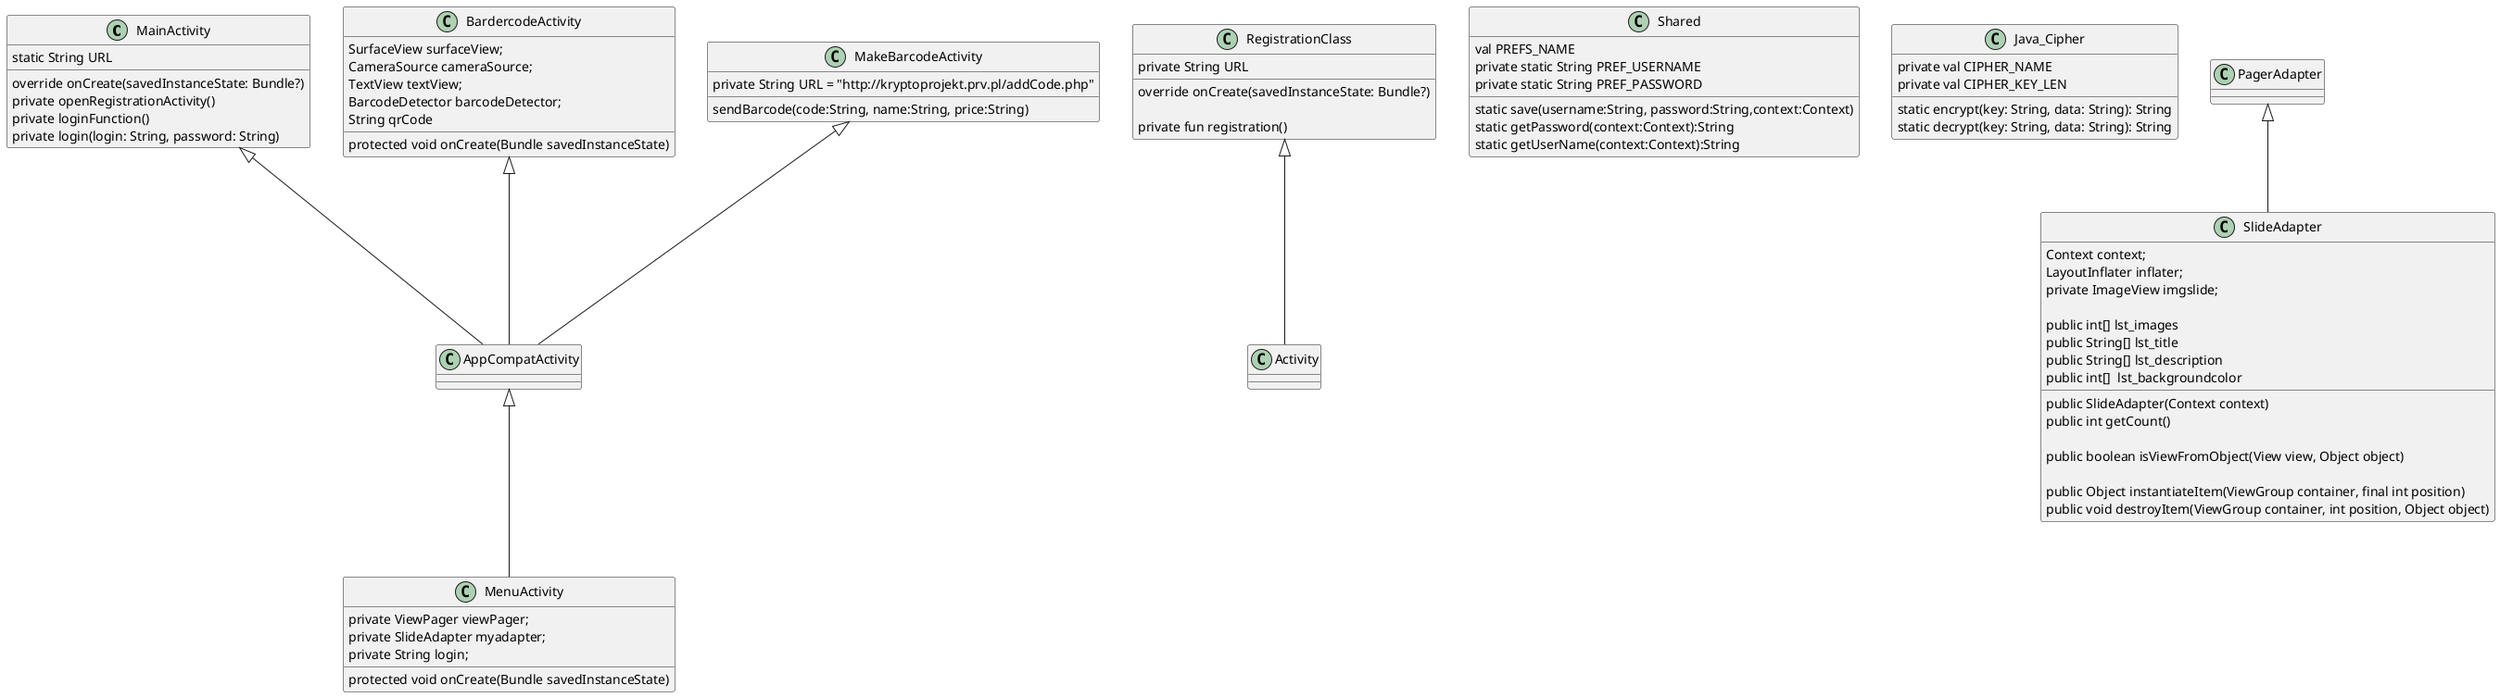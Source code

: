 @startuml





class MainActivity {

    override onCreate(savedInstanceState: Bundle?)
    private openRegistrationActivity()
    private loginFunction()
    private login(login: String, password: String)

    static String URL
}
MainActivity <|-- AppCompatActivity

class BardercodeActivity {
    SurfaceView surfaceView;
    CameraSource cameraSource;
    TextView textView;
    BarcodeDetector barcodeDetector;
    String qrCode

    protected void onCreate(Bundle savedInstanceState)
}
BardercodeActivity  <|-- AppCompatActivity

class MenuActivity extends AppCompatActivity {
    private ViewPager viewPager;
    private SlideAdapter myadapter;
    private String login;

    protected void onCreate(Bundle savedInstanceState)
}

class RegistrationClass {


    override onCreate(savedInstanceState: Bundle?)

    private fun registration()


    private String URL

}
RegistrationClass  <|-- Activity

class MakeBarcodeActivity
{

    sendBarcode(code:String, name:String, price:String)
    private String URL = "http://kryptoprojekt.prv.pl/addCode.php"

}
MakeBarcodeActivity <|-- AppCompatActivity

class Shared {
    val PREFS_NAME
    private static String PREF_USERNAME
    private static String PREF_PASSWORD

    static save(username:String, password:String,context:Context)
    static getPassword(context:Context):String
    static getUserName(context:Context):String
}

class Java_Cipher {

    private val CIPHER_NAME
    private val CIPHER_KEY_LEN


    static encrypt(key: String, data: String): String
    static decrypt(key: String, data: String): String

}


class SlideAdapter extends PagerAdapter {
    Context context;
    LayoutInflater inflater;
    private ImageView imgslide;

    public int[] lst_images
    public String[] lst_title
    public String[] lst_description
    public int[]  lst_backgroundcolor


    public SlideAdapter(Context context)
    public int getCount()

    public boolean isViewFromObject(View view, Object object)

    public Object instantiateItem(ViewGroup container, final int position)
    public void destroyItem(ViewGroup container, int position, Object object)
}

@enduml